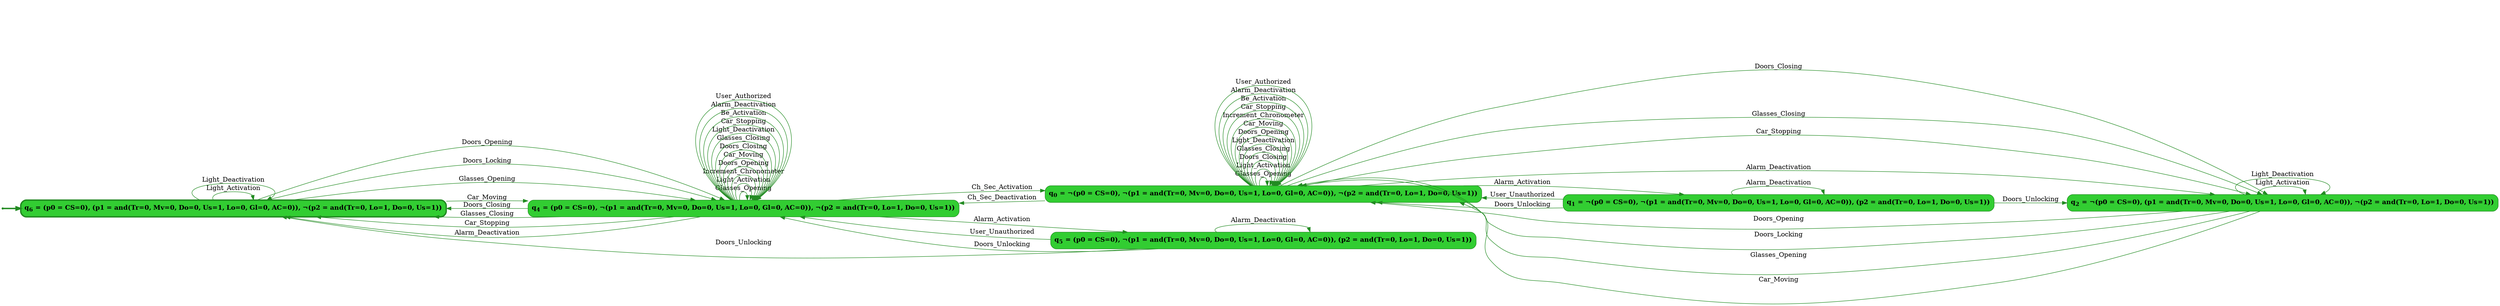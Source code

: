 digraph g {

	rankdir="LR"

	__invisible__[shape="point", color="forestgreen"]
	q6[label=<<b>q<sub>6</sub> = (p0 = CS=0), (p1 = and(Tr=0, Mv=0, Do=0, Us=1, Lo=0, Gl=0, AC=0)), ¬(p2 = and(Tr=0, Lo=1, Do=0, Us=1))</b>>, shape="box", style="rounded, filled", fillcolor="limegreen", color="forestgreen", penwidth=3] // Initial
	q4[label=<<b>q<sub>4</sub> = (p0 = CS=0), ¬(p1 = and(Tr=0, Mv=0, Do=0, Us=1, Lo=0, Gl=0, AC=0)), ¬(p2 = and(Tr=0, Lo=1, Do=0, Us=1))</b>>, shape="box", style="rounded, filled", fillcolor="limegreen", color="forestgreen"]
	q0[label=<<b>q<sub>0</sub> = ¬(p0 = CS=0), ¬(p1 = and(Tr=0, Mv=0, Do=0, Us=1, Lo=0, Gl=0, AC=0)), ¬(p2 = and(Tr=0, Lo=1, Do=0, Us=1))</b>>, shape="box", style="rounded, filled", fillcolor="limegreen", color="forestgreen"]
	q2[label=<<b>q<sub>2</sub> = ¬(p0 = CS=0), (p1 = and(Tr=0, Mv=0, Do=0, Us=1, Lo=0, Gl=0, AC=0)), ¬(p2 = and(Tr=0, Lo=1, Do=0, Us=1))</b>>, shape="box", style="rounded, filled", fillcolor="limegreen", color="forestgreen"]
	q1[label=<<b>q<sub>1</sub> = ¬(p0 = CS=0), ¬(p1 = and(Tr=0, Mv=0, Do=0, Us=1, Lo=0, Gl=0, AC=0)), (p2 = and(Tr=0, Lo=1, Do=0, Us=1))</b>>, shape="box", style="rounded, filled", fillcolor="limegreen", color="forestgreen"]
	q5[label=<<b>q<sub>5</sub> = (p0 = CS=0), ¬(p1 = and(Tr=0, Mv=0, Do=0, Us=1, Lo=0, Gl=0, AC=0)), (p2 = and(Tr=0, Lo=1, Do=0, Us=1))</b>>, shape="box", style="rounded, filled", fillcolor="limegreen", color="forestgreen"]

	__invisible__ -> q6[penwidth=3, color="forestgreen"]
	q6 -> q4[label=<Doors_Opening>, color="forestgreen"]
	q4 -> q6[label=<Doors_Closing>, color="forestgreen"]
	q4 -> q4[label=<Glasses_Opening>, color="forestgreen"]
	q4 -> q0[label=<Ch_Sec_Activation>, color="forestgreen"]
	q0 -> q2[label=<Doors_Closing>, color="forestgreen"]
	q2 -> q0[label=<Doors_Opening>, color="forestgreen"]
	q2 -> q0[label=<Doors_Locking>, color="forestgreen"]
	q2 -> q0[label=<Glasses_Opening>, color="forestgreen"]
	q2 -> q0[label=<Car_Moving>, color="forestgreen"]
	q2 -> q2[label=<Light_Activation>, color="forestgreen"]
	q2 -> q2[label=<Light_Deactivation>, color="forestgreen"]
	q0 -> q0[label=<Glasses_Opening>, color="forestgreen"]
	q0 -> q4[label=<Ch_Sec_Deactivation>, color="forestgreen"]
	q0 -> q0[label=<Light_Activation>, color="forestgreen"]
	q0 -> q0[label=<Doors_Closing>, color="forestgreen"]
	q0 -> q0[label=<Glasses_Closing>, color="forestgreen"]
	q0 -> q0[label=<Light_Deactivation>, color="forestgreen"]
	q0 -> q0[label=<Doors_Opening>, color="forestgreen"]
	q0 -> q2[label=<Glasses_Closing>, color="forestgreen"]
	q0 -> q0[label=<Car_Moving>, color="forestgreen"]
	q0 -> q0[label=<Increment_Chronometer>, color="forestgreen"]
	q0 -> q2[label=<Car_Stopping>, color="forestgreen"]
	q0 -> q0[label=<Car_Stopping>, color="forestgreen"]
	q0 -> q1[label=<Alarm_Activation>, color="forestgreen"]
	q1 -> q0[label=<User_Unauthorized>, color="forestgreen"]
	q1 -> q1[label=<Alarm_Deactivation>, color="forestgreen"]
	q1 -> q0[label=<Doors_Unlocking>, color="forestgreen"]
	q1 -> q2[label=<Doors_Unlocking>, color="forestgreen"]
	q0 -> q2[label=<Alarm_Deactivation>, color="forestgreen"]
	q0 -> q0[label=<Be_Activation>, color="forestgreen"]
	q0 -> q0[label=<Alarm_Deactivation>, color="forestgreen"]
	q0 -> q0[label=<User_Authorized>, color="forestgreen"]
	q4 -> q4[label=<Light_Activation>, color="forestgreen"]
	q4 -> q4[label=<Increment_Chronometer>, color="forestgreen"]
	q4 -> q4[label=<Doors_Opening>, color="forestgreen"]
	q4 -> q6[label=<Glasses_Closing>, color="forestgreen"]
	q4 -> q4[label=<Car_Moving>, color="forestgreen"]
	q4 -> q6[label=<Car_Stopping>, color="forestgreen"]
	q4 -> q4[label=<Doors_Closing>, color="forestgreen"]
	q4 -> q4[label=<Glasses_Closing>, color="forestgreen"]
	q4 -> q4[label=<Light_Deactivation>, color="forestgreen"]
	q4 -> q4[label=<Car_Stopping>, color="forestgreen"]
	q4 -> q5[label=<Alarm_Activation>, color="forestgreen"]
	q5 -> q4[label=<User_Unauthorized>, color="forestgreen"]
	q5 -> q5[label=<Alarm_Deactivation>, color="forestgreen"]
	q5 -> q4[label=<Doors_Unlocking>, color="forestgreen"]
	q5 -> q6[label=<Doors_Unlocking>, color="forestgreen"]
	q4 -> q6[label=<Alarm_Deactivation>, color="forestgreen"]
	q4 -> q4[label=<Be_Activation>, color="forestgreen"]
	q4 -> q4[label=<Alarm_Deactivation>, color="forestgreen"]
	q4 -> q4[label=<User_Authorized>, color="forestgreen"]
	q6 -> q4[label=<Doors_Locking>, color="forestgreen"]
	q6 -> q4[label=<Glasses_Opening>, color="forestgreen"]
	q6 -> q4[label=<Car_Moving>, color="forestgreen"]
	q6 -> q6[label=<Light_Activation>, color="forestgreen"]
	q6 -> q6[label=<Light_Deactivation>, color="forestgreen"]

}
